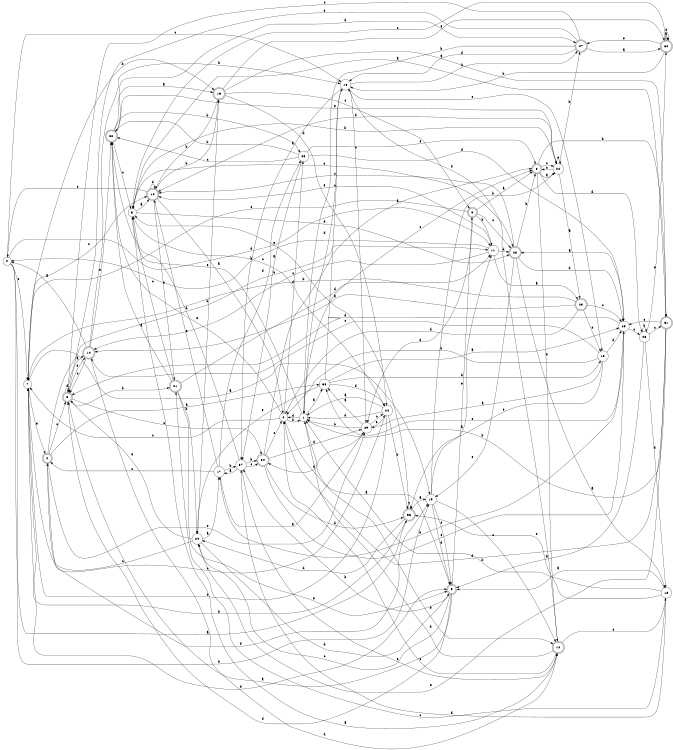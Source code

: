 digraph n31_8 {
__start0 [label="" shape="none"];

rankdir=LR;
size="8,5";

s0 [style="filled", color="black", fillcolor="white" shape="circle", label="0"];
s1 [style="filled", color="black", fillcolor="white" shape="circle", label="1"];
s2 [style="filled", color="black", fillcolor="white" shape="circle", label="2"];
s3 [style="rounded,filled", color="black", fillcolor="white" shape="doublecircle", label="3"];
s4 [style="rounded,filled", color="black", fillcolor="white" shape="doublecircle", label="4"];
s5 [style="filled", color="black", fillcolor="white" shape="circle", label="5"];
s6 [style="rounded,filled", color="black", fillcolor="white" shape="doublecircle", label="6"];
s7 [style="filled", color="black", fillcolor="white" shape="circle", label="7"];
s8 [style="rounded,filled", color="black", fillcolor="white" shape="doublecircle", label="8"];
s9 [style="rounded,filled", color="black", fillcolor="white" shape="doublecircle", label="9"];
s10 [style="rounded,filled", color="black", fillcolor="white" shape="doublecircle", label="10"];
s11 [style="filled", color="black", fillcolor="white" shape="circle", label="11"];
s12 [style="rounded,filled", color="black", fillcolor="white" shape="doublecircle", label="12"];
s13 [style="filled", color="black", fillcolor="white" shape="circle", label="13"];
s14 [style="rounded,filled", color="black", fillcolor="white" shape="doublecircle", label="14"];
s15 [style="filled", color="black", fillcolor="white" shape="circle", label="15"];
s16 [style="rounded,filled", color="black", fillcolor="white" shape="doublecircle", label="16"];
s17 [style="filled", color="black", fillcolor="white" shape="circle", label="17"];
s18 [style="filled", color="black", fillcolor="white" shape="circle", label="18"];
s19 [style="filled", color="black", fillcolor="white" shape="circle", label="19"];
s20 [style="filled", color="black", fillcolor="white" shape="circle", label="20"];
s21 [style="rounded,filled", color="black", fillcolor="white" shape="doublecircle", label="21"];
s22 [style="filled", color="black", fillcolor="white" shape="circle", label="22"];
s23 [style="rounded,filled", color="black", fillcolor="white" shape="doublecircle", label="23"];
s24 [style="filled", color="black", fillcolor="white" shape="circle", label="24"];
s25 [style="filled", color="black", fillcolor="white" shape="circle", label="25"];
s26 [style="filled", color="black", fillcolor="white" shape="circle", label="26"];
s27 [style="rounded,filled", color="black", fillcolor="white" shape="doublecircle", label="27"];
s28 [style="rounded,filled", color="black", fillcolor="white" shape="doublecircle", label="28"];
s29 [style="filled", color="black", fillcolor="white" shape="circle", label="29"];
s30 [style="rounded,filled", color="black", fillcolor="white" shape="doublecircle", label="30"];
s31 [style="rounded,filled", color="black", fillcolor="white" shape="doublecircle", label="31"];
s32 [style="rounded,filled", color="black", fillcolor="white" shape="doublecircle", label="32"];
s33 [style="filled", color="black", fillcolor="white" shape="circle", label="33"];
s34 [style="rounded,filled", color="black", fillcolor="white" shape="doublecircle", label="34"];
s35 [style="filled", color="black", fillcolor="white" shape="circle", label="35"];
s36 [style="rounded,filled", color="black", fillcolor="white" shape="doublecircle", label="36"];
s37 [style="filled", color="black", fillcolor="white" shape="circle", label="37"];
s0 -> s36 [label="a"];
s0 -> s19 [label="b"];
s0 -> s13 [label="c"];
s0 -> s11 [label="d"];
s0 -> s7 [label="e"];
s1 -> s33 [label="a"];
s1 -> s12 [label="b"];
s1 -> s8 [label="c"];
s1 -> s2 [label="d"];
s1 -> s32 [label="e"];
s2 -> s9 [label="a"];
s2 -> s1 [label="b"];
s2 -> s7 [label="c"];
s2 -> s35 [label="d"];
s2 -> s32 [label="e"];
s3 -> s14 [label="a"];
s3 -> s21 [label="b"];
s3 -> s34 [label="c"];
s3 -> s3 [label="d"];
s3 -> s14 [label="e"];
s4 -> s33 [label="a"];
s4 -> s11 [label="b"];
s4 -> s3 [label="c"];
s4 -> s19 [label="d"];
s4 -> s29 [label="e"];
s5 -> s10 [label="a"];
s5 -> s22 [label="b"];
s5 -> s24 [label="c"];
s5 -> s28 [label="d"];
s5 -> s28 [label="e"];
s6 -> s8 [label="a"];
s6 -> s11 [label="b"];
s6 -> s28 [label="c"];
s6 -> s29 [label="d"];
s6 -> s7 [label="e"];
s7 -> s19 [label="a"];
s7 -> s16 [label="b"];
s7 -> s10 [label="c"];
s7 -> s9 [label="d"];
s7 -> s4 [label="e"];
s8 -> s22 [label="a"];
s8 -> s31 [label="b"];
s8 -> s22 [label="c"];
s8 -> s26 [label="d"];
s8 -> s12 [label="e"];
s9 -> s3 [label="a"];
s9 -> s37 [label="b"];
s9 -> s20 [label="c"];
s9 -> s3 [label="d"];
s9 -> s6 [label="e"];
s10 -> s2 [label="a"];
s10 -> s16 [label="b"];
s10 -> s0 [label="c"];
s10 -> s10 [label="d"];
s10 -> s21 [label="e"];
s11 -> s23 [label="a"];
s11 -> s0 [label="b"];
s11 -> s14 [label="c"];
s11 -> s28 [label="d"];
s11 -> s10 [label="e"];
s12 -> s5 [label="a"];
s12 -> s1 [label="b"];
s12 -> s2 [label="c"];
s12 -> s13 [label="d"];
s12 -> s18 [label="e"];
s13 -> s37 [label="a"];
s13 -> s27 [label="b"];
s13 -> s29 [label="c"];
s13 -> s1 [label="d"];
s13 -> s15 [label="e"];
s14 -> s0 [label="a"];
s14 -> s13 [label="b"];
s14 -> s3 [label="c"];
s14 -> s12 [label="d"];
s14 -> s32 [label="e"];
s15 -> s29 [label="a"];
s15 -> s2 [label="b"];
s15 -> s14 [label="c"];
s15 -> s25 [label="d"];
s15 -> s36 [label="e"];
s16 -> s31 [label="a"];
s16 -> s10 [label="b"];
s16 -> s6 [label="c"];
s16 -> s24 [label="d"];
s16 -> s30 [label="e"];
s17 -> s29 [label="a"];
s17 -> s37 [label="b"];
s17 -> s4 [label="c"];
s17 -> s35 [label="d"];
s17 -> s10 [label="e"];
s18 -> s9 [label="a"];
s18 -> s1 [label="b"];
s18 -> s21 [label="c"];
s18 -> s37 [label="d"];
s18 -> s36 [label="e"];
s19 -> s11 [label="a"];
s19 -> s22 [label="b"];
s19 -> s12 [label="c"];
s19 -> s9 [label="d"];
s19 -> s9 [label="e"];
s20 -> s17 [label="a"];
s20 -> s16 [label="b"];
s20 -> s4 [label="c"];
s20 -> s9 [label="d"];
s20 -> s3 [label="e"];
s21 -> s32 [label="a"];
s21 -> s20 [label="b"];
s21 -> s5 [label="c"];
s21 -> s11 [label="d"];
s21 -> s9 [label="e"];
s22 -> s23 [label="a"];
s22 -> s27 [label="b"];
s22 -> s8 [label="c"];
s22 -> s10 [label="d"];
s22 -> s22 [label="e"];
s23 -> s14 [label="a"];
s23 -> s7 [label="b"];
s23 -> s25 [label="c"];
s23 -> s2 [label="d"];
s23 -> s15 [label="e"];
s24 -> s1 [label="a"];
s24 -> s36 [label="b"];
s24 -> s7 [label="c"];
s24 -> s1 [label="d"];
s24 -> s7 [label="e"];
s25 -> s28 [label="a"];
s25 -> s17 [label="b"];
s25 -> s26 [label="c"];
s25 -> s3 [label="d"];
s25 -> s33 [label="e"];
s26 -> s9 [label="a"];
s26 -> s26 [label="b"];
s26 -> s31 [label="c"];
s26 -> s18 [label="d"];
s26 -> s30 [label="e"];
s27 -> s30 [label="a"];
s27 -> s1 [label="b"];
s27 -> s3 [label="c"];
s27 -> s13 [label="d"];
s27 -> s3 [label="e"];
s28 -> s18 [label="a"];
s28 -> s8 [label="b"];
s28 -> s10 [label="c"];
s28 -> s25 [label="d"];
s28 -> s19 [label="e"];
s29 -> s33 [label="a"];
s29 -> s1 [label="b"];
s29 -> s24 [label="c"];
s29 -> s34 [label="d"];
s29 -> s24 [label="e"];
s30 -> s30 [label="a"];
s30 -> s13 [label="b"];
s30 -> s5 [label="c"];
s30 -> s30 [label="d"];
s30 -> s27 [label="e"];
s31 -> s5 [label="a"];
s31 -> s1 [label="b"];
s31 -> s25 [label="c"];
s31 -> s2 [label="d"];
s31 -> s20 [label="e"];
s32 -> s16 [label="a"];
s32 -> s35 [label="b"];
s32 -> s5 [label="c"];
s32 -> s27 [label="d"];
s32 -> s22 [label="e"];
s33 -> s25 [label="a"];
s33 -> s15 [label="b"];
s33 -> s13 [label="c"];
s33 -> s24 [label="d"];
s33 -> s20 [label="e"];
s34 -> s8 [label="a"];
s34 -> s36 [label="b"];
s34 -> s2 [label="c"];
s34 -> s29 [label="d"];
s34 -> s25 [label="e"];
s35 -> s37 [label="a"];
s35 -> s32 [label="b"];
s35 -> s32 [label="c"];
s35 -> s25 [label="d"];
s35 -> s8 [label="e"];
s36 -> s19 [label="a"];
s36 -> s7 [label="b"];
s36 -> s36 [label="c"];
s36 -> s20 [label="d"];
s36 -> s5 [label="e"];
s37 -> s17 [label="a"];
s37 -> s34 [label="b"];
s37 -> s34 [label="c"];
s37 -> s5 [label="d"];
s37 -> s12 [label="e"];

}